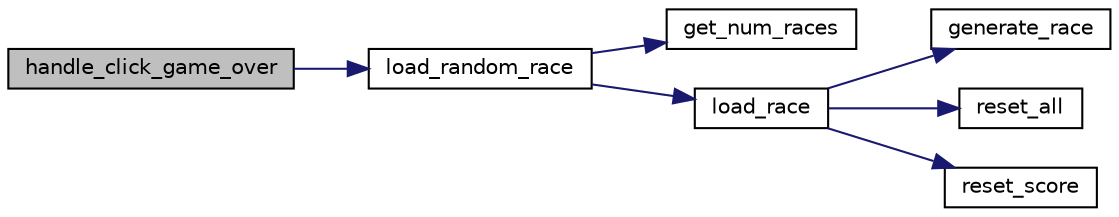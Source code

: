 digraph "handle_click_game_over"
{
 // LATEX_PDF_SIZE
  edge [fontname="Helvetica",fontsize="10",labelfontname="Helvetica",labelfontsize="10"];
  node [fontname="Helvetica",fontsize="10",shape=record];
  rankdir="LR";
  Node1 [label="handle_click_game_over",height=0.2,width=0.4,color="black", fillcolor="grey75", style="filled", fontcolor="black",tooltip="Handles and sets the correct gamestate based on where the user clicked."];
  Node1 -> Node2 [color="midnightblue",fontsize="10",style="solid",fontname="Helvetica"];
  Node2 [label="load_random_race",height=0.2,width=0.4,color="black", fillcolor="white", style="filled",URL="$game_8c.html#a6a94956db57ececfa054e4094a0a9117",tooltip="Loads a random race to be played."];
  Node2 -> Node3 [color="midnightblue",fontsize="10",style="solid",fontname="Helvetica"];
  Node3 [label="get_num_races",height=0.2,width=0.4,color="black", fillcolor="white", style="filled",URL="$game_8c.html#a9bbb4426718bb1fedb3a10cd3eef6cf4",tooltip="Gets the number of races available."];
  Node2 -> Node4 [color="midnightblue",fontsize="10",style="solid",fontname="Helvetica"];
  Node4 [label="load_race",height=0.2,width=0.4,color="black", fillcolor="white", style="filled",URL="$game_8c.html#a22272268424886902c7f7ebd3b52896e",tooltip="Loads a race specified in the argument."];
  Node4 -> Node5 [color="midnightblue",fontsize="10",style="solid",fontname="Helvetica"];
  Node5 [label="generate_race",height=0.2,width=0.4,color="black", fillcolor="white", style="filled",URL="$game_8c.html#af13903f18320e511afa5b84a76c969b2",tooltip="Generates a race given a specific input file."];
  Node4 -> Node6 [color="midnightblue",fontsize="10",style="solid",fontname="Helvetica"];
  Node6 [label="reset_all",height=0.2,width=0.4,color="black", fillcolor="white", style="filled",URL="$game_8c.html#a265da85056f5eee8bcc6ade9b333480c",tooltip="Resets all the variables."];
  Node4 -> Node7 [color="midnightblue",fontsize="10",style="solid",fontname="Helvetica"];
  Node7 [label="reset_score",height=0.2,width=0.4,color="black", fillcolor="white", style="filled",URL="$gameover_8c.html#aaf42193539144c0966542d7da8965c7b",tooltip="Resets the score."];
}
